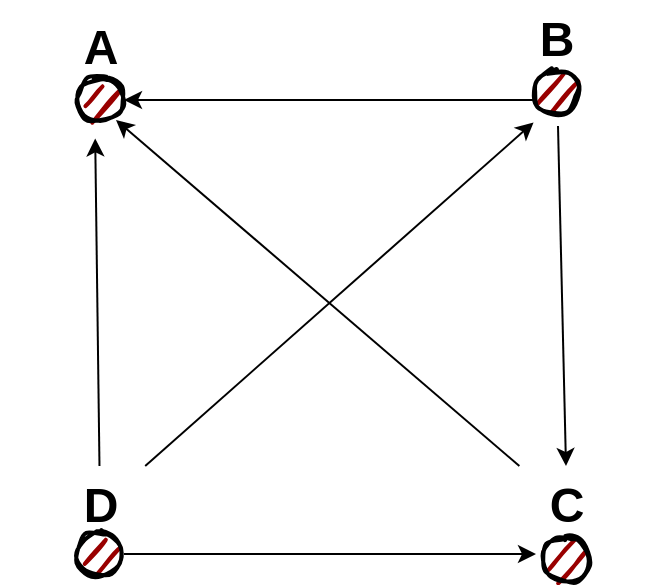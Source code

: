 <mxfile version="14.0.5" type="github" pages="2"><diagram id="6a731a19-8d31-9384-78a2-239565b7b9f0" name="Page-1"><mxGraphModel dx="1038" dy="580" grid="0" gridSize="10" guides="1" tooltips="1" connect="1" arrows="1" fold="1" page="0" pageScale="1" pageWidth="1169" pageHeight="827" background="#ffffff" math="0" shadow="0"><root><mxCell id="0"/><mxCell id="1" parent="0"/><mxCell id="AmzimjywWbJEgKi8FA52-1779" value="" style="ellipse;whiteSpace=wrap;html=1;strokeWidth=2;fillWeight=2;hachureGap=8;fillColor=#990000;fillStyle=dots;sketch=1;" parent="1" vertex="1"><mxGeometry x="206" y="365" width="24" height="22" as="geometry"/></mxCell><mxCell id="AmzimjywWbJEgKi8FA52-1780" value="A" style="text;strokeColor=none;fillColor=none;html=1;fontSize=24;fontStyle=1;verticalAlign=middle;align=center;" parent="1" vertex="1"><mxGeometry x="168" y="330" width="100" height="40" as="geometry"/></mxCell><mxCell id="AmzimjywWbJEgKi8FA52-1789" style="edgeStyle=orthogonalEdgeStyle;rounded=0;orthogonalLoop=1;jettySize=auto;html=1;entryX=1;entryY=0.5;entryDx=0;entryDy=0;" parent="1" source="AmzimjywWbJEgKi8FA52-1781" target="AmzimjywWbJEgKi8FA52-1779" edge="1"><mxGeometry relative="1" as="geometry"><Array as="points"><mxPoint x="384" y="376"/><mxPoint x="384" y="376"/></Array></mxGeometry></mxCell><mxCell id="AmzimjywWbJEgKi8FA52-1781" value="" style="ellipse;whiteSpace=wrap;html=1;strokeWidth=2;fillWeight=2;hachureGap=8;fillColor=#990000;fillStyle=dots;sketch=1;" parent="1" vertex="1"><mxGeometry x="434" y="361" width="24" height="22" as="geometry"/></mxCell><mxCell id="AmzimjywWbJEgKi8FA52-1797" style="edgeStyle=none;rounded=0;orthogonalLoop=1;jettySize=auto;html=1;entryX=0.5;entryY=0;entryDx=0;entryDy=0;" parent="1" target="AmzimjywWbJEgKi8FA52-1788" edge="1"><mxGeometry relative="1" as="geometry"><mxPoint x="447" y="389" as="sourcePoint"/></mxGeometry></mxCell><mxCell id="AmzimjywWbJEgKi8FA52-1782" value="B" style="text;strokeColor=none;fillColor=none;html=1;fontSize=24;fontStyle=1;verticalAlign=middle;align=center;" parent="1" vertex="1"><mxGeometry x="396" y="326" width="100" height="40" as="geometry"/></mxCell><mxCell id="AmzimjywWbJEgKi8FA52-1798" style="edgeStyle=none;rounded=0;orthogonalLoop=1;jettySize=auto;html=1;" parent="1" source="AmzimjywWbJEgKi8FA52-1785" edge="1"><mxGeometry relative="1" as="geometry"><mxPoint x="436" y="603" as="targetPoint"/></mxGeometry></mxCell><mxCell id="AmzimjywWbJEgKi8FA52-1785" value="" style="ellipse;whiteSpace=wrap;html=1;strokeWidth=2;fillWeight=2;hachureGap=8;fillColor=#990000;fillStyle=dots;sketch=1;" parent="1" vertex="1"><mxGeometry x="206" y="592" width="24" height="22" as="geometry"/></mxCell><mxCell id="AmzimjywWbJEgKi8FA52-1795" style="edgeStyle=none;rounded=0;orthogonalLoop=1;jettySize=auto;html=1;entryX=0.4;entryY=1.373;entryDx=0;entryDy=0;entryPerimeter=0;" parent="1" source="AmzimjywWbJEgKi8FA52-1786" target="AmzimjywWbJEgKi8FA52-1779" edge="1"><mxGeometry relative="1" as="geometry"/></mxCell><mxCell id="AmzimjywWbJEgKi8FA52-1796" style="edgeStyle=none;rounded=0;orthogonalLoop=1;jettySize=auto;html=1;entryX=0.033;entryY=1.191;entryDx=0;entryDy=0;entryPerimeter=0;" parent="1" source="AmzimjywWbJEgKi8FA52-1786" target="AmzimjywWbJEgKi8FA52-1781" edge="1"><mxGeometry relative="1" as="geometry"/></mxCell><mxCell id="AmzimjywWbJEgKi8FA52-1786" value="D" style="text;strokeColor=none;fillColor=none;html=1;fontSize=24;fontStyle=1;verticalAlign=middle;align=center;" parent="1" vertex="1"><mxGeometry x="168" y="559" width="100" height="40" as="geometry"/></mxCell><mxCell id="AmzimjywWbJEgKi8FA52-1787" value="" style="ellipse;whiteSpace=wrap;html=1;strokeWidth=2;fillWeight=2;hachureGap=8;fillColor=#990000;fillStyle=dots;sketch=1;" parent="1" vertex="1"><mxGeometry x="439" y="595" width="24" height="22" as="geometry"/></mxCell><mxCell id="AmzimjywWbJEgKi8FA52-1794" style="edgeStyle=none;rounded=0;orthogonalLoop=1;jettySize=auto;html=1;" parent="1" source="AmzimjywWbJEgKi8FA52-1788" edge="1"><mxGeometry relative="1" as="geometry"><mxPoint x="226" y="386" as="targetPoint"/></mxGeometry></mxCell><mxCell id="AmzimjywWbJEgKi8FA52-1788" value="C" style="text;strokeColor=none;fillColor=none;html=1;fontSize=24;fontStyle=1;verticalAlign=middle;align=center;" parent="1" vertex="1"><mxGeometry x="401" y="559" width="100" height="40" as="geometry"/></mxCell></root></mxGraphModel></diagram><diagram id="GQlb76S9gdxPagjL7Lrb" name="Page-2"><mxGraphModel dx="1384" dy="773" grid="0" gridSize="10" guides="1" tooltips="1" connect="1" arrows="1" fold="1" page="0" pageScale="1" pageWidth="827" pageHeight="1169" background="#F1FAEE" math="0" shadow="0"><root><mxCell id="FKMa6H55ufQjAWDEaMRz-0"/><mxCell id="FKMa6H55ufQjAWDEaMRz-1" parent="FKMa6H55ufQjAWDEaMRz-0"/><mxCell id="FKMa6H55ufQjAWDEaMRz-2" value="" style="shape=table;html=1;whiteSpace=wrap;startSize=0;container=1;collapsible=0;childLayout=tableLayout;fillColor=#A8DADC;strokeColor=#457B9D;fontColor=#1D3557;" vertex="1" parent="FKMa6H55ufQjAWDEaMRz-1"><mxGeometry x="170" y="160" width="220" height="160" as="geometry"/></mxCell><mxCell id="FKMa6H55ufQjAWDEaMRz-3" value="" style="shape=partialRectangle;html=1;whiteSpace=wrap;collapsible=0;dropTarget=0;pointerEvents=0;fillColor=none;top=0;left=0;bottom=0;right=0;points=[[0,0.5],[1,0.5]];portConstraint=eastwest;strokeColor=#457B9D;fontColor=#1D3557;" vertex="1" parent="FKMa6H55ufQjAWDEaMRz-2"><mxGeometry width="220" height="40" as="geometry"/></mxCell><mxCell id="FKMa6H55ufQjAWDEaMRz-4" value="" style="shape=partialRectangle;html=1;whiteSpace=wrap;connectable=0;fillColor=none;top=0;left=0;bottom=0;right=0;overflow=hidden;strokeColor=#457B9D;fontColor=#1D3557;" vertex="1" parent="FKMa6H55ufQjAWDEaMRz-3"><mxGeometry width="60" height="40" as="geometry"/></mxCell><mxCell id="FKMa6H55ufQjAWDEaMRz-5" value="" style="shape=partialRectangle;html=1;whiteSpace=wrap;connectable=0;fillColor=none;top=0;left=0;bottom=0;right=0;overflow=hidden;strokeColor=#457B9D;fontColor=#1D3557;" vertex="1" parent="FKMa6H55ufQjAWDEaMRz-3"><mxGeometry x="60" width="60" height="40" as="geometry"/></mxCell><mxCell id="FKMa6H55ufQjAWDEaMRz-6" value="" style="shape=partialRectangle;html=1;whiteSpace=wrap;connectable=0;fillColor=none;top=0;left=0;bottom=0;right=0;overflow=hidden;strokeColor=#457B9D;fontColor=#1D3557;" vertex="1" parent="FKMa6H55ufQjAWDEaMRz-3"><mxGeometry x="120" width="100" height="40" as="geometry"/></mxCell><mxCell id="FKMa6H55ufQjAWDEaMRz-7" value="" style="shape=partialRectangle;html=1;whiteSpace=wrap;collapsible=0;dropTarget=0;pointerEvents=0;fillColor=none;top=0;left=0;bottom=0;right=0;points=[[0,0.5],[1,0.5]];portConstraint=eastwest;strokeColor=#457B9D;fontColor=#1D3557;" vertex="1" parent="FKMa6H55ufQjAWDEaMRz-2"><mxGeometry y="40" width="220" height="40" as="geometry"/></mxCell><mxCell id="FKMa6H55ufQjAWDEaMRz-8" value="" style="shape=partialRectangle;html=1;whiteSpace=wrap;connectable=0;fillColor=none;top=0;left=0;bottom=0;right=0;overflow=hidden;strokeColor=#457B9D;fontColor=#1D3557;" vertex="1" parent="FKMa6H55ufQjAWDEaMRz-7"><mxGeometry width="60" height="40" as="geometry"/></mxCell><mxCell id="FKMa6H55ufQjAWDEaMRz-9" value="" style="shape=partialRectangle;html=1;whiteSpace=wrap;connectable=0;fillColor=none;top=0;left=0;bottom=0;right=0;overflow=hidden;strokeColor=#457B9D;fontColor=#1D3557;" vertex="1" parent="FKMa6H55ufQjAWDEaMRz-7"><mxGeometry x="60" width="60" height="40" as="geometry"/></mxCell><mxCell id="FKMa6H55ufQjAWDEaMRz-10" value="" style="shape=partialRectangle;html=1;whiteSpace=wrap;connectable=0;fillColor=none;top=0;left=0;bottom=0;right=0;overflow=hidden;strokeColor=#457B9D;fontColor=#1D3557;" vertex="1" parent="FKMa6H55ufQjAWDEaMRz-7"><mxGeometry x="120" width="100" height="40" as="geometry"/></mxCell><mxCell id="FKMa6H55ufQjAWDEaMRz-11" value="" style="shape=partialRectangle;html=1;whiteSpace=wrap;collapsible=0;dropTarget=0;pointerEvents=0;fillColor=none;top=0;left=0;bottom=0;right=0;points=[[0,0.5],[1,0.5]];portConstraint=eastwest;strokeColor=#457B9D;fontColor=#1D3557;" vertex="1" parent="FKMa6H55ufQjAWDEaMRz-2"><mxGeometry y="80" width="220" height="40" as="geometry"/></mxCell><mxCell id="FKMa6H55ufQjAWDEaMRz-12" value="" style="shape=partialRectangle;html=1;whiteSpace=wrap;connectable=0;fillColor=none;top=0;left=0;bottom=0;right=0;overflow=hidden;strokeColor=#457B9D;fontColor=#1D3557;" vertex="1" parent="FKMa6H55ufQjAWDEaMRz-11"><mxGeometry width="60" height="40" as="geometry"/></mxCell><mxCell id="FKMa6H55ufQjAWDEaMRz-13" value="" style="shape=partialRectangle;html=1;whiteSpace=wrap;connectable=0;fillColor=none;top=0;left=0;bottom=0;right=0;overflow=hidden;strokeColor=#457B9D;fontColor=#1D3557;" vertex="1" parent="FKMa6H55ufQjAWDEaMRz-11"><mxGeometry x="60" width="60" height="40" as="geometry"/></mxCell><mxCell id="FKMa6H55ufQjAWDEaMRz-14" value="" style="shape=partialRectangle;html=1;whiteSpace=wrap;connectable=0;fillColor=none;top=0;left=0;bottom=0;right=0;overflow=hidden;strokeColor=#457B9D;fontColor=#1D3557;" vertex="1" parent="FKMa6H55ufQjAWDEaMRz-11"><mxGeometry x="120" width="100" height="40" as="geometry"/></mxCell><mxCell id="FKMa6H55ufQjAWDEaMRz-15" style="shape=partialRectangle;html=1;whiteSpace=wrap;collapsible=0;dropTarget=0;pointerEvents=0;fillColor=none;top=0;left=0;bottom=0;right=0;points=[[0,0.5],[1,0.5]];portConstraint=eastwest;strokeColor=#457B9D;fontColor=#1D3557;" vertex="1" parent="FKMa6H55ufQjAWDEaMRz-2"><mxGeometry y="120" width="220" height="40" as="geometry"/></mxCell><mxCell id="FKMa6H55ufQjAWDEaMRz-16" value="" style="shape=partialRectangle;html=1;whiteSpace=wrap;connectable=0;fillColor=none;top=0;left=0;bottom=0;right=0;overflow=hidden;strokeColor=#457B9D;fontColor=#1D3557;" vertex="1" parent="FKMa6H55ufQjAWDEaMRz-15"><mxGeometry width="60" height="40" as="geometry"/></mxCell><mxCell id="FKMa6H55ufQjAWDEaMRz-17" style="shape=partialRectangle;html=1;whiteSpace=wrap;connectable=0;fillColor=none;top=0;left=0;bottom=0;right=0;overflow=hidden;strokeColor=#457B9D;fontColor=#1D3557;" vertex="1" parent="FKMa6H55ufQjAWDEaMRz-15"><mxGeometry x="60" width="60" height="40" as="geometry"/></mxCell><mxCell id="FKMa6H55ufQjAWDEaMRz-18" style="shape=partialRectangle;html=1;whiteSpace=wrap;connectable=0;fillColor=none;top=0;left=0;bottom=0;right=0;overflow=hidden;strokeColor=#457B9D;fontColor=#1D3557;" vertex="1" parent="FKMa6H55ufQjAWDEaMRz-15"><mxGeometry x="120" width="100" height="40" as="geometry"/></mxCell><mxCell id="FKMa6H55ufQjAWDEaMRz-19" value="A" style="text;strokeColor=none;fillColor=none;html=1;fontSize=24;fontStyle=1;verticalAlign=middle;align=center;fontColor=#1D3557;" vertex="1" parent="FKMa6H55ufQjAWDEaMRz-1"><mxGeometry x="150" y="160" width="100" height="40" as="geometry"/></mxCell><mxCell id="FKMa6H55ufQjAWDEaMRz-20" value="B" style="text;strokeColor=none;fillColor=none;html=1;fontSize=24;fontStyle=1;verticalAlign=middle;align=center;fontColor=#1D3557;" vertex="1" parent="FKMa6H55ufQjAWDEaMRz-1"><mxGeometry x="150" y="200" width="100" height="40" as="geometry"/></mxCell><mxCell id="FKMa6H55ufQjAWDEaMRz-21" value="C" style="text;strokeColor=none;fillColor=none;html=1;fontSize=24;fontStyle=1;verticalAlign=middle;align=center;fontColor=#1D3557;" vertex="1" parent="FKMa6H55ufQjAWDEaMRz-1"><mxGeometry x="150" y="240" width="100" height="40" as="geometry"/></mxCell><mxCell id="FKMa6H55ufQjAWDEaMRz-22" value="D" style="text;strokeColor=none;fillColor=none;html=1;fontSize=24;fontStyle=1;verticalAlign=middle;align=center;fontColor=#1D3557;" vertex="1" parent="FKMa6H55ufQjAWDEaMRz-1"><mxGeometry x="150" y="280" width="100" height="40" as="geometry"/></mxCell><mxCell id="FKMa6H55ufQjAWDEaMRz-23" value="1/4" style="text;strokeColor=none;fillColor=none;html=1;fontSize=24;fontStyle=1;verticalAlign=middle;align=center;fontColor=#1D3557;" vertex="1" parent="FKMa6H55ufQjAWDEaMRz-1"><mxGeometry x="210" y="160" width="100" height="40" as="geometry"/></mxCell><mxCell id="FKMa6H55ufQjAWDEaMRz-24" value="1/4" style="text;strokeColor=none;fillColor=none;html=1;fontSize=24;fontStyle=1;verticalAlign=middle;align=center;fontColor=#1D3557;" vertex="1" parent="FKMa6H55ufQjAWDEaMRz-1"><mxGeometry x="210" y="200" width="100" height="40" as="geometry"/></mxCell><mxCell id="FKMa6H55ufQjAWDEaMRz-25" value="1/4" style="text;strokeColor=none;fillColor=none;html=1;fontSize=24;fontStyle=1;verticalAlign=middle;align=center;fontColor=#1D3557;" vertex="1" parent="FKMa6H55ufQjAWDEaMRz-1"><mxGeometry x="210" y="240" width="100" height="40" as="geometry"/></mxCell><mxCell id="FKMa6H55ufQjAWDEaMRz-26" value="1/4" style="text;strokeColor=none;fillColor=none;html=1;fontSize=24;fontStyle=1;verticalAlign=middle;align=center;fontColor=#1D3557;" vertex="1" parent="FKMa6H55ufQjAWDEaMRz-1"><mxGeometry x="210" y="280" width="100" height="40" as="geometry"/></mxCell><mxCell id="FKMa6H55ufQjAWDEaMRz-27" value="nul" style="text;strokeColor=none;fillColor=none;html=1;fontSize=24;fontStyle=1;verticalAlign=middle;align=center;fontColor=#1D3557;" vertex="1" parent="FKMa6H55ufQjAWDEaMRz-1"><mxGeometry x="270" y="160" width="100" height="40" as="geometry"/></mxCell><mxCell id="FKMa6H55ufQjAWDEaMRz-28" value="A,C" style="text;strokeColor=none;fillColor=none;html=1;fontSize=24;fontStyle=1;verticalAlign=middle;align=center;fontColor=#1D3557;" vertex="1" parent="FKMa6H55ufQjAWDEaMRz-1"><mxGeometry x="270" y="200" width="100" height="40" as="geometry"/></mxCell><mxCell id="FKMa6H55ufQjAWDEaMRz-29" value="A" style="text;strokeColor=none;fillColor=none;html=1;fontSize=24;fontStyle=1;verticalAlign=middle;align=center;fontColor=#1D3557;" vertex="1" parent="FKMa6H55ufQjAWDEaMRz-1"><mxGeometry x="270" y="240" width="100" height="40" as="geometry"/></mxCell><mxCell id="FKMa6H55ufQjAWDEaMRz-30" value="A,B,C" style="text;strokeColor=none;fillColor=none;html=1;fontSize=24;fontStyle=1;verticalAlign=middle;align=center;fontColor=#1D3557;" vertex="1" parent="FKMa6H55ufQjAWDEaMRz-1"><mxGeometry x="290" y="280" width="100" height="40" as="geometry"/></mxCell><mxCell id="FKMa6H55ufQjAWDEaMRz-31" value="MAP" style="text;strokeColor=none;fillColor=none;html=1;fontSize=24;fontStyle=1;verticalAlign=middle;align=center;fontColor=#1D3557;" vertex="1" parent="FKMa6H55ufQjAWDEaMRz-1"><mxGeometry x="420" y="60" width="100" height="40" as="geometry"/></mxCell><mxCell id="FKMa6H55ufQjAWDEaMRz-61" value="" style="shape=table;html=1;whiteSpace=wrap;startSize=0;container=1;collapsible=0;childLayout=tableLayout;fillColor=#A8DADC;strokeColor=#457B9D;fontColor=#1D3557;" vertex="1" parent="FKMa6H55ufQjAWDEaMRz-1"><mxGeometry x="530" y="160" width="380" height="323" as="geometry"/></mxCell><mxCell id="FKMa6H55ufQjAWDEaMRz-62" value="" style="shape=partialRectangle;html=1;whiteSpace=wrap;collapsible=0;dropTarget=0;pointerEvents=0;fillColor=none;top=0;left=0;bottom=0;right=0;points=[[0,0.5],[1,0.5]];portConstraint=eastwest;strokeColor=#457B9D;fontColor=#1D3557;" vertex="1" parent="FKMa6H55ufQjAWDEaMRz-61"><mxGeometry width="380" height="47" as="geometry"/></mxCell><mxCell id="FKMa6H55ufQjAWDEaMRz-63" value="" style="shape=partialRectangle;html=1;whiteSpace=wrap;connectable=0;fillColor=none;top=0;left=0;bottom=0;right=0;overflow=hidden;strokeColor=#457B9D;fontColor=#1D3557;" vertex="1" parent="FKMa6H55ufQjAWDEaMRz-62"><mxGeometry width="92" height="47" as="geometry"/></mxCell><mxCell id="FKMa6H55ufQjAWDEaMRz-64" value="" style="shape=partialRectangle;html=1;whiteSpace=wrap;connectable=0;fillColor=none;top=0;left=0;bottom=0;right=0;overflow=hidden;strokeColor=#457B9D;fontColor=#1D3557;" vertex="1" parent="FKMa6H55ufQjAWDEaMRz-62"><mxGeometry x="92" width="288" height="47" as="geometry"/></mxCell><mxCell id="FKMa6H55ufQjAWDEaMRz-74" style="shape=partialRectangle;html=1;whiteSpace=wrap;collapsible=0;dropTarget=0;pointerEvents=0;fillColor=none;top=0;left=0;bottom=0;right=0;points=[[0,0.5],[1,0.5]];portConstraint=eastwest;strokeColor=#457B9D;fontColor=#1D3557;" vertex="1" parent="FKMa6H55ufQjAWDEaMRz-61"><mxGeometry y="47" width="380" height="46" as="geometry"/></mxCell><mxCell id="FKMa6H55ufQjAWDEaMRz-75" style="shape=partialRectangle;html=1;whiteSpace=wrap;connectable=0;fillColor=none;top=0;left=0;bottom=0;right=0;overflow=hidden;strokeColor=#457B9D;fontColor=#1D3557;" vertex="1" parent="FKMa6H55ufQjAWDEaMRz-74"><mxGeometry width="92" height="46" as="geometry"/></mxCell><mxCell id="FKMa6H55ufQjAWDEaMRz-76" style="shape=partialRectangle;html=1;whiteSpace=wrap;connectable=0;fillColor=none;top=0;left=0;bottom=0;right=0;overflow=hidden;strokeColor=#457B9D;fontColor=#1D3557;" vertex="1" parent="FKMa6H55ufQjAWDEaMRz-74"><mxGeometry x="92" width="288" height="46" as="geometry"/></mxCell><mxCell id="FKMa6H55ufQjAWDEaMRz-66" value="" style="shape=partialRectangle;html=1;whiteSpace=wrap;collapsible=0;dropTarget=0;pointerEvents=0;fillColor=none;top=0;left=0;bottom=0;right=0;points=[[0,0.5],[1,0.5]];portConstraint=eastwest;strokeColor=#457B9D;fontColor=#1D3557;" vertex="1" parent="FKMa6H55ufQjAWDEaMRz-61"><mxGeometry y="93" width="380" height="46" as="geometry"/></mxCell><mxCell id="FKMa6H55ufQjAWDEaMRz-67" value="" style="shape=partialRectangle;html=1;whiteSpace=wrap;connectable=0;fillColor=none;top=0;left=0;bottom=0;right=0;overflow=hidden;strokeColor=#457B9D;fontColor=#1D3557;" vertex="1" parent="FKMa6H55ufQjAWDEaMRz-66"><mxGeometry width="92" height="46" as="geometry"/></mxCell><mxCell id="FKMa6H55ufQjAWDEaMRz-68" value="" style="shape=partialRectangle;html=1;whiteSpace=wrap;connectable=0;fillColor=none;top=0;left=0;bottom=0;right=0;overflow=hidden;strokeColor=#457B9D;fontColor=#1D3557;" vertex="1" parent="FKMa6H55ufQjAWDEaMRz-66"><mxGeometry x="92" width="288" height="46" as="geometry"/></mxCell><mxCell id="FKMa6H55ufQjAWDEaMRz-85" style="shape=partialRectangle;html=1;whiteSpace=wrap;collapsible=0;dropTarget=0;pointerEvents=0;fillColor=none;top=0;left=0;bottom=0;right=0;points=[[0,0.5],[1,0.5]];portConstraint=eastwest;strokeColor=#457B9D;fontColor=#1D3557;" vertex="1" parent="FKMa6H55ufQjAWDEaMRz-61"><mxGeometry y="139" width="380" height="46" as="geometry"/></mxCell><mxCell id="FKMa6H55ufQjAWDEaMRz-86" style="shape=partialRectangle;html=1;whiteSpace=wrap;connectable=0;fillColor=none;top=0;left=0;bottom=0;right=0;overflow=hidden;strokeColor=#457B9D;fontColor=#1D3557;" vertex="1" parent="FKMa6H55ufQjAWDEaMRz-85"><mxGeometry width="92" height="46" as="geometry"/></mxCell><mxCell id="FKMa6H55ufQjAWDEaMRz-87" style="shape=partialRectangle;html=1;whiteSpace=wrap;connectable=0;fillColor=none;top=0;left=0;bottom=0;right=0;overflow=hidden;strokeColor=#457B9D;fontColor=#1D3557;" vertex="1" parent="FKMa6H55ufQjAWDEaMRz-85"><mxGeometry x="92" width="288" height="46" as="geometry"/></mxCell><mxCell id="FKMa6H55ufQjAWDEaMRz-88" style="shape=partialRectangle;html=1;whiteSpace=wrap;collapsible=0;dropTarget=0;pointerEvents=0;fillColor=none;top=0;left=0;bottom=0;right=0;points=[[0,0.5],[1,0.5]];portConstraint=eastwest;strokeColor=#457B9D;fontColor=#1D3557;" vertex="1" parent="FKMa6H55ufQjAWDEaMRz-61"><mxGeometry y="185" width="380" height="46" as="geometry"/></mxCell><mxCell id="FKMa6H55ufQjAWDEaMRz-89" style="shape=partialRectangle;html=1;whiteSpace=wrap;connectable=0;fillColor=none;top=0;left=0;bottom=0;right=0;overflow=hidden;strokeColor=#457B9D;fontColor=#1D3557;" vertex="1" parent="FKMa6H55ufQjAWDEaMRz-88"><mxGeometry width="92" height="46" as="geometry"/></mxCell><mxCell id="FKMa6H55ufQjAWDEaMRz-90" style="shape=partialRectangle;html=1;whiteSpace=wrap;connectable=0;fillColor=none;top=0;left=0;bottom=0;right=0;overflow=hidden;strokeColor=#457B9D;fontColor=#1D3557;" vertex="1" parent="FKMa6H55ufQjAWDEaMRz-88"><mxGeometry x="92" width="288" height="46" as="geometry"/></mxCell><mxCell id="FKMa6H55ufQjAWDEaMRz-96" style="shape=partialRectangle;html=1;whiteSpace=wrap;collapsible=0;dropTarget=0;pointerEvents=0;fillColor=none;top=0;left=0;bottom=0;right=0;points=[[0,0.5],[1,0.5]];portConstraint=eastwest;strokeColor=#457B9D;fontColor=#1D3557;" vertex="1" parent="FKMa6H55ufQjAWDEaMRz-61"><mxGeometry y="231" width="380" height="46" as="geometry"/></mxCell><mxCell id="FKMa6H55ufQjAWDEaMRz-97" style="shape=partialRectangle;html=1;whiteSpace=wrap;connectable=0;fillColor=none;top=0;left=0;bottom=0;right=0;overflow=hidden;strokeColor=#457B9D;fontColor=#1D3557;" vertex="1" parent="FKMa6H55ufQjAWDEaMRz-96"><mxGeometry width="92" height="46" as="geometry"/></mxCell><mxCell id="FKMa6H55ufQjAWDEaMRz-98" style="shape=partialRectangle;html=1;whiteSpace=wrap;connectable=0;fillColor=none;top=0;left=0;bottom=0;right=0;overflow=hidden;strokeColor=#457B9D;fontColor=#1D3557;" vertex="1" parent="FKMa6H55ufQjAWDEaMRz-96"><mxGeometry x="92" width="288" height="46" as="geometry"/></mxCell><mxCell id="FKMa6H55ufQjAWDEaMRz-99" style="shape=partialRectangle;html=1;whiteSpace=wrap;collapsible=0;dropTarget=0;pointerEvents=0;fillColor=none;top=0;left=0;bottom=0;right=0;points=[[0,0.5],[1,0.5]];portConstraint=eastwest;strokeColor=#457B9D;fontColor=#1D3557;" vertex="1" parent="FKMa6H55ufQjAWDEaMRz-61"><mxGeometry y="277" width="380" height="46" as="geometry"/></mxCell><mxCell id="FKMa6H55ufQjAWDEaMRz-100" style="shape=partialRectangle;html=1;whiteSpace=wrap;connectable=0;fillColor=none;top=0;left=0;bottom=0;right=0;overflow=hidden;strokeColor=#457B9D;fontColor=#1D3557;" vertex="1" parent="FKMa6H55ufQjAWDEaMRz-99"><mxGeometry width="92" height="46" as="geometry"/></mxCell><mxCell id="FKMa6H55ufQjAWDEaMRz-101" style="shape=partialRectangle;html=1;whiteSpace=wrap;connectable=0;fillColor=none;top=0;left=0;bottom=0;right=0;overflow=hidden;strokeColor=#457B9D;fontColor=#1D3557;" vertex="1" parent="FKMa6H55ufQjAWDEaMRz-99"><mxGeometry x="92" width="288" height="46" as="geometry"/></mxCell><mxCell id="FKMa6H55ufQjAWDEaMRz-78" value="key" style="text;strokeColor=none;fillColor=none;html=1;fontSize=24;fontStyle=1;verticalAlign=middle;align=center;fontColor=#1D3557;" vertex="1" parent="FKMa6H55ufQjAWDEaMRz-1"><mxGeometry x="520" y="160" width="100" height="40" as="geometry"/></mxCell><mxCell id="FKMa6H55ufQjAWDEaMRz-79" value="value" style="text;strokeColor=none;fillColor=none;html=1;fontSize=24;fontStyle=1;verticalAlign=middle;align=center;fontColor=#1D3557;" vertex="1" parent="FKMa6H55ufQjAWDEaMRz-1"><mxGeometry x="630" y="160" width="100" height="40" as="geometry"/></mxCell><mxCell id="FKMa6H55ufQjAWDEaMRz-80" value="A" style="text;strokeColor=none;fillColor=none;html=1;fontSize=24;fontStyle=1;verticalAlign=middle;align=center;fontColor=#1D3557;" vertex="1" parent="FKMa6H55ufQjAWDEaMRz-1"><mxGeometry x="520" y="210" width="100" height="40" as="geometry"/></mxCell><mxCell id="FKMa6H55ufQjAWDEaMRz-81" value="(0.85*1/4)*1/2=0.106" style="text;strokeColor=none;fillColor=none;html=1;fontSize=24;fontStyle=1;verticalAlign=middle;align=center;fontColor=#1D3557;" vertex="1" parent="FKMa6H55ufQjAWDEaMRz-1"><mxGeometry x="650" y="210" width="210" height="40" as="geometry"/></mxCell><mxCell id="FKMa6H55ufQjAWDEaMRz-82" value="C" style="text;strokeColor=none;fillColor=none;html=1;fontSize=24;fontStyle=1;verticalAlign=middle;align=center;fontColor=#1D3557;" vertex="1" parent="FKMa6H55ufQjAWDEaMRz-1"><mxGeometry x="520" y="260" width="100" height="40" as="geometry"/></mxCell><mxCell id="FKMa6H55ufQjAWDEaMRz-83" style="shape=partialRectangle;html=1;whiteSpace=wrap;connectable=0;fillColor=none;top=0;left=0;bottom=0;right=0;overflow=hidden;strokeColor=#457B9D;fontColor=#1D3557;" vertex="1" parent="FKMa6H55ufQjAWDEaMRz-1"><mxGeometry x="610" y="254" width="170" height="46" as="geometry"/></mxCell><mxCell id="FKMa6H55ufQjAWDEaMRz-91" style="shape=partialRectangle;html=1;whiteSpace=wrap;collapsible=0;dropTarget=0;pointerEvents=0;fillColor=none;top=0;left=0;bottom=0;right=0;points=[[0,0.5],[1,0.5]];portConstraint=eastwest;strokeColor=#457B9D;fontColor=#1D3557;" vertex="1" parent="FKMa6H55ufQjAWDEaMRz-1"><mxGeometry x="530" y="300" width="250" height="46" as="geometry"/></mxCell><mxCell id="FKMa6H55ufQjAWDEaMRz-92" style="shape=partialRectangle;html=1;whiteSpace=wrap;connectable=0;fillColor=none;top=0;left=0;bottom=0;right=0;overflow=hidden;strokeColor=#457B9D;fontColor=#1D3557;" vertex="1" parent="FKMa6H55ufQjAWDEaMRz-91"><mxGeometry width="80" height="46" as="geometry"/></mxCell><mxCell id="FKMa6H55ufQjAWDEaMRz-93" style="shape=partialRectangle;html=1;whiteSpace=wrap;connectable=0;fillColor=none;top=0;left=0;bottom=0;right=0;overflow=hidden;strokeColor=#457B9D;fontColor=#1D3557;" vertex="1" parent="FKMa6H55ufQjAWDEaMRz-91"><mxGeometry x="80" width="170" height="46" as="geometry"/></mxCell><mxCell id="FKMa6H55ufQjAWDEaMRz-94" value="A" style="text;strokeColor=none;fillColor=none;html=1;fontSize=24;fontStyle=1;verticalAlign=middle;align=center;fontColor=#1D3557;" vertex="1" parent="FKMa6H55ufQjAWDEaMRz-1"><mxGeometry x="520" y="303" width="100" height="40" as="geometry"/></mxCell><mxCell id="FKMa6H55ufQjAWDEaMRz-95" value="(0.85*1/4)*1=0.212" style="text;strokeColor=none;fillColor=none;html=1;fontSize=24;fontStyle=1;verticalAlign=middle;align=center;fontColor=#1D3557;" vertex="1" parent="FKMa6H55ufQjAWDEaMRz-1"><mxGeometry x="690" y="301.5" width="100" height="40" as="geometry"/></mxCell><mxCell id="FKMa6H55ufQjAWDEaMRz-103" style="shape=partialRectangle;html=1;whiteSpace=wrap;collapsible=0;dropTarget=0;pointerEvents=0;fillColor=none;top=0;left=0;bottom=0;right=0;points=[[0,0.5],[1,0.5]];portConstraint=eastwest;strokeColor=#457B9D;fontColor=#1D3557;" vertex="1" parent="FKMa6H55ufQjAWDEaMRz-1"><mxGeometry x="530" y="346" width="250" height="46" as="geometry"/></mxCell><mxCell id="FKMa6H55ufQjAWDEaMRz-104" style="shape=partialRectangle;html=1;whiteSpace=wrap;connectable=0;fillColor=none;top=0;left=0;bottom=0;right=0;overflow=hidden;strokeColor=#457B9D;fontColor=#1D3557;" vertex="1" parent="FKMa6H55ufQjAWDEaMRz-103"><mxGeometry width="80" height="46" as="geometry"/></mxCell><mxCell id="FKMa6H55ufQjAWDEaMRz-105" style="shape=partialRectangle;html=1;whiteSpace=wrap;connectable=0;fillColor=none;top=0;left=0;bottom=0;right=0;overflow=hidden;strokeColor=#457B9D;fontColor=#1D3557;" vertex="1" parent="FKMa6H55ufQjAWDEaMRz-103"><mxGeometry x="80" width="170" height="46" as="geometry"/></mxCell><mxCell id="FKMa6H55ufQjAWDEaMRz-106" value="A" style="text;strokeColor=none;fillColor=none;html=1;fontSize=24;fontStyle=1;verticalAlign=middle;align=center;fontColor=#1D3557;" vertex="1" parent="FKMa6H55ufQjAWDEaMRz-1"><mxGeometry x="520" y="349" width="100" height="40" as="geometry"/></mxCell><mxCell id="FKMa6H55ufQjAWDEaMRz-107" value="(0.85*1/4)*1/3=0.071" style="text;strokeColor=none;fillColor=none;html=1;fontSize=24;fontStyle=1;verticalAlign=middle;align=center;fontColor=#1D3557;" vertex="1" parent="FKMa6H55ufQjAWDEaMRz-1"><mxGeometry x="705" y="349" width="100" height="40" as="geometry"/></mxCell><mxCell id="FKMa6H55ufQjAWDEaMRz-108" style="shape=partialRectangle;html=1;whiteSpace=wrap;collapsible=0;dropTarget=0;pointerEvents=0;fillColor=none;top=0;left=0;bottom=0;right=0;points=[[0,0.5],[1,0.5]];portConstraint=eastwest;strokeColor=#457B9D;fontColor=#1D3557;" vertex="1" parent="FKMa6H55ufQjAWDEaMRz-1"><mxGeometry x="530" y="392" width="250" height="46" as="geometry"/></mxCell><mxCell id="FKMa6H55ufQjAWDEaMRz-109" style="shape=partialRectangle;html=1;whiteSpace=wrap;connectable=0;fillColor=none;top=0;left=0;bottom=0;right=0;overflow=hidden;strokeColor=#457B9D;fontColor=#1D3557;" vertex="1" parent="FKMa6H55ufQjAWDEaMRz-108"><mxGeometry width="80" height="46" as="geometry"/></mxCell><mxCell id="FKMa6H55ufQjAWDEaMRz-110" style="shape=partialRectangle;html=1;whiteSpace=wrap;connectable=0;fillColor=none;top=0;left=0;bottom=0;right=0;overflow=hidden;strokeColor=#457B9D;fontColor=#1D3557;" vertex="1" parent="FKMa6H55ufQjAWDEaMRz-108"><mxGeometry x="80" width="170" height="46" as="geometry"/></mxCell><mxCell id="FKMa6H55ufQjAWDEaMRz-111" style="shape=partialRectangle;html=1;whiteSpace=wrap;collapsible=0;dropTarget=0;pointerEvents=0;fillColor=none;top=0;left=0;bottom=0;right=0;points=[[0,0.5],[1,0.5]];portConstraint=eastwest;strokeColor=#457B9D;fontColor=#1D3557;" vertex="1" parent="FKMa6H55ufQjAWDEaMRz-1"><mxGeometry x="530" y="393" width="250" height="46" as="geometry"/></mxCell><mxCell id="FKMa6H55ufQjAWDEaMRz-112" style="shape=partialRectangle;html=1;whiteSpace=wrap;connectable=0;fillColor=none;top=0;left=0;bottom=0;right=0;overflow=hidden;strokeColor=#457B9D;fontColor=#1D3557;" vertex="1" parent="FKMa6H55ufQjAWDEaMRz-111"><mxGeometry width="80" height="46" as="geometry"/></mxCell><mxCell id="FKMa6H55ufQjAWDEaMRz-113" style="shape=partialRectangle;html=1;whiteSpace=wrap;connectable=0;fillColor=none;top=0;left=0;bottom=0;right=0;overflow=hidden;strokeColor=#457B9D;fontColor=#1D3557;" vertex="1" parent="FKMa6H55ufQjAWDEaMRz-111"><mxGeometry x="80" width="170" height="46" as="geometry"/></mxCell><mxCell id="FKMa6H55ufQjAWDEaMRz-114" value="B" style="text;strokeColor=none;fillColor=none;html=1;fontSize=24;fontStyle=1;verticalAlign=middle;align=center;fontColor=#1D3557;" vertex="1" parent="FKMa6H55ufQjAWDEaMRz-1"><mxGeometry x="520" y="396" width="100" height="40" as="geometry"/></mxCell><mxCell id="FKMa6H55ufQjAWDEaMRz-116" style="shape=partialRectangle;html=1;whiteSpace=wrap;collapsible=0;dropTarget=0;pointerEvents=0;fillColor=none;top=0;left=0;bottom=0;right=0;points=[[0,0.5],[1,0.5]];portConstraint=eastwest;strokeColor=#457B9D;fontColor=#1D3557;" vertex="1" parent="FKMa6H55ufQjAWDEaMRz-1"><mxGeometry x="530" y="436" width="250" height="46" as="geometry"/></mxCell><mxCell id="FKMa6H55ufQjAWDEaMRz-117" style="shape=partialRectangle;html=1;whiteSpace=wrap;connectable=0;fillColor=none;top=0;left=0;bottom=0;right=0;overflow=hidden;strokeColor=#457B9D;fontColor=#1D3557;" vertex="1" parent="FKMa6H55ufQjAWDEaMRz-116"><mxGeometry width="80" height="46" as="geometry"/></mxCell><mxCell id="FKMa6H55ufQjAWDEaMRz-118" style="shape=partialRectangle;html=1;whiteSpace=wrap;connectable=0;fillColor=none;top=0;left=0;bottom=0;right=0;overflow=hidden;strokeColor=#457B9D;fontColor=#1D3557;" vertex="1" parent="FKMa6H55ufQjAWDEaMRz-116"><mxGeometry x="80" width="170" height="46" as="geometry"/></mxCell><mxCell id="FKMa6H55ufQjAWDEaMRz-119" style="shape=partialRectangle;html=1;whiteSpace=wrap;collapsible=0;dropTarget=0;pointerEvents=0;fillColor=none;top=0;left=0;bottom=0;right=0;points=[[0,0.5],[1,0.5]];portConstraint=eastwest;strokeColor=#457B9D;fontColor=#1D3557;" vertex="1" parent="FKMa6H55ufQjAWDEaMRz-1"><mxGeometry x="530" y="437" width="250" height="46" as="geometry"/></mxCell><mxCell id="FKMa6H55ufQjAWDEaMRz-120" style="shape=partialRectangle;html=1;whiteSpace=wrap;connectable=0;fillColor=none;top=0;left=0;bottom=0;right=0;overflow=hidden;strokeColor=#457B9D;fontColor=#1D3557;" vertex="1" parent="FKMa6H55ufQjAWDEaMRz-119"><mxGeometry width="80" height="46" as="geometry"/></mxCell><mxCell id="FKMa6H55ufQjAWDEaMRz-121" style="shape=partialRectangle;html=1;whiteSpace=wrap;connectable=0;fillColor=none;top=0;left=0;bottom=0;right=0;overflow=hidden;strokeColor=#457B9D;fontColor=#1D3557;" vertex="1" parent="FKMa6H55ufQjAWDEaMRz-119"><mxGeometry x="80" width="170" height="46" as="geometry"/></mxCell><mxCell id="FKMa6H55ufQjAWDEaMRz-122" value="C" style="text;strokeColor=none;fillColor=none;html=1;fontSize=24;fontStyle=1;verticalAlign=middle;align=center;fontColor=#1D3557;" vertex="1" parent="FKMa6H55ufQjAWDEaMRz-1"><mxGeometry x="520" y="440" width="100" height="40" as="geometry"/></mxCell><mxCell id="FKMa6H55ufQjAWDEaMRz-124" value="(0.85*1/4)*1/2=0.106" style="text;strokeColor=none;fillColor=none;html=1;fontSize=24;fontStyle=1;verticalAlign=middle;align=center;fontColor=#1D3557;" vertex="1" parent="FKMa6H55ufQjAWDEaMRz-1"><mxGeometry x="650" y="254" width="210" height="40" as="geometry"/></mxCell><mxCell id="FKMa6H55ufQjAWDEaMRz-125" value="(0.85*1/4)*1/3=0.071" style="text;strokeColor=none;fillColor=none;html=1;fontSize=24;fontStyle=1;verticalAlign=middle;align=center;fontColor=#1D3557;" vertex="1" parent="FKMa6H55ufQjAWDEaMRz-1"><mxGeometry x="705" y="392" width="100" height="40" as="geometry"/></mxCell><mxCell id="FKMa6H55ufQjAWDEaMRz-126" value="(0.85*1/4)*1/3=0.071" style="text;strokeColor=none;fillColor=none;html=1;fontSize=24;fontStyle=1;verticalAlign=middle;align=center;fontColor=#1D3557;" vertex="1" parent="FKMa6H55ufQjAWDEaMRz-1"><mxGeometry x="705" y="440" width="100" height="40" as="geometry"/></mxCell><mxCell id="FKMa6H55ufQjAWDEaMRz-182" value="" style="shape=table;html=1;whiteSpace=wrap;startSize=0;container=1;collapsible=0;childLayout=tableLayout;fillColor=#A8DADC;strokeColor=#457B9D;fontColor=#1D3557;" vertex="1" parent="FKMa6H55ufQjAWDEaMRz-1"><mxGeometry x="1020" y="160" width="390" height="200" as="geometry"/></mxCell><mxCell id="FKMa6H55ufQjAWDEaMRz-183" value="" style="shape=partialRectangle;html=1;whiteSpace=wrap;collapsible=0;dropTarget=0;pointerEvents=0;fillColor=none;top=0;left=0;bottom=0;right=0;points=[[0,0.5],[1,0.5]];portConstraint=eastwest;strokeColor=#457B9D;fontColor=#1D3557;" vertex="1" parent="FKMa6H55ufQjAWDEaMRz-182"><mxGeometry width="390" height="40" as="geometry"/></mxCell><mxCell id="FKMa6H55ufQjAWDEaMRz-184" value="" style="shape=partialRectangle;html=1;whiteSpace=wrap;connectable=0;fillColor=none;top=0;left=0;bottom=0;right=0;overflow=hidden;strokeColor=#457B9D;fontColor=#1D3557;" vertex="1" parent="FKMa6H55ufQjAWDEaMRz-183"><mxGeometry width="81" height="40" as="geometry"/></mxCell><mxCell id="FKMa6H55ufQjAWDEaMRz-185" value="" style="shape=partialRectangle;html=1;whiteSpace=wrap;connectable=0;fillColor=none;top=0;left=0;bottom=0;right=0;overflow=hidden;strokeColor=#457B9D;fontColor=#1D3557;" vertex="1" parent="FKMa6H55ufQjAWDEaMRz-183"><mxGeometry x="81" width="309" height="40" as="geometry"/></mxCell><mxCell id="FKMa6H55ufQjAWDEaMRz-187" value="" style="shape=partialRectangle;html=1;whiteSpace=wrap;collapsible=0;dropTarget=0;pointerEvents=0;fillColor=none;top=0;left=0;bottom=0;right=0;points=[[0,0.5],[1,0.5]];portConstraint=eastwest;strokeColor=#457B9D;fontColor=#1D3557;" vertex="1" parent="FKMa6H55ufQjAWDEaMRz-182"><mxGeometry y="40" width="390" height="40" as="geometry"/></mxCell><mxCell id="FKMa6H55ufQjAWDEaMRz-188" value="" style="shape=partialRectangle;html=1;whiteSpace=wrap;connectable=0;fillColor=none;top=0;left=0;bottom=0;right=0;overflow=hidden;strokeColor=#457B9D;fontColor=#1D3557;" vertex="1" parent="FKMa6H55ufQjAWDEaMRz-187"><mxGeometry width="81" height="40" as="geometry"/></mxCell><mxCell id="FKMa6H55ufQjAWDEaMRz-189" value="" style="shape=partialRectangle;html=1;whiteSpace=wrap;connectable=0;fillColor=none;top=0;left=0;bottom=0;right=0;overflow=hidden;strokeColor=#457B9D;fontColor=#1D3557;" vertex="1" parent="FKMa6H55ufQjAWDEaMRz-187"><mxGeometry x="81" width="309" height="40" as="geometry"/></mxCell><mxCell id="FKMa6H55ufQjAWDEaMRz-191" value="" style="shape=partialRectangle;html=1;whiteSpace=wrap;collapsible=0;dropTarget=0;pointerEvents=0;fillColor=none;top=0;left=0;bottom=0;right=0;points=[[0,0.5],[1,0.5]];portConstraint=eastwest;strokeColor=#457B9D;fontColor=#1D3557;" vertex="1" parent="FKMa6H55ufQjAWDEaMRz-182"><mxGeometry y="80" width="390" height="40" as="geometry"/></mxCell><mxCell id="FKMa6H55ufQjAWDEaMRz-192" value="" style="shape=partialRectangle;html=1;whiteSpace=wrap;connectable=0;fillColor=none;top=0;left=0;bottom=0;right=0;overflow=hidden;strokeColor=#457B9D;fontColor=#1D3557;" vertex="1" parent="FKMa6H55ufQjAWDEaMRz-191"><mxGeometry width="81" height="40" as="geometry"/></mxCell><mxCell id="FKMa6H55ufQjAWDEaMRz-193" value="" style="shape=partialRectangle;html=1;whiteSpace=wrap;connectable=0;fillColor=none;top=0;left=0;bottom=0;right=0;overflow=hidden;strokeColor=#457B9D;fontColor=#1D3557;" vertex="1" parent="FKMa6H55ufQjAWDEaMRz-191"><mxGeometry x="81" width="309" height="40" as="geometry"/></mxCell><mxCell id="FKMa6H55ufQjAWDEaMRz-200" style="shape=partialRectangle;html=1;whiteSpace=wrap;collapsible=0;dropTarget=0;pointerEvents=0;fillColor=none;top=0;left=0;bottom=0;right=0;points=[[0,0.5],[1,0.5]];portConstraint=eastwest;strokeColor=#457B9D;fontColor=#1D3557;" vertex="1" parent="FKMa6H55ufQjAWDEaMRz-182"><mxGeometry y="120" width="390" height="40" as="geometry"/></mxCell><mxCell id="FKMa6H55ufQjAWDEaMRz-201" style="shape=partialRectangle;html=1;whiteSpace=wrap;connectable=0;fillColor=none;top=0;left=0;bottom=0;right=0;overflow=hidden;strokeColor=#457B9D;fontColor=#1D3557;" vertex="1" parent="FKMa6H55ufQjAWDEaMRz-200"><mxGeometry width="81" height="40" as="geometry"/></mxCell><mxCell id="FKMa6H55ufQjAWDEaMRz-202" value="" style="shape=partialRectangle;html=1;whiteSpace=wrap;connectable=0;fillColor=none;top=0;left=0;bottom=0;right=0;overflow=hidden;strokeColor=#457B9D;fontColor=#1D3557;" vertex="1" parent="FKMa6H55ufQjAWDEaMRz-200"><mxGeometry x="81" width="309" height="40" as="geometry"/></mxCell><mxCell id="FKMa6H55ufQjAWDEaMRz-213" style="shape=partialRectangle;html=1;whiteSpace=wrap;collapsible=0;dropTarget=0;pointerEvents=0;fillColor=none;top=0;left=0;bottom=0;right=0;points=[[0,0.5],[1,0.5]];portConstraint=eastwest;strokeColor=#457B9D;fontColor=#1D3557;" vertex="1" parent="FKMa6H55ufQjAWDEaMRz-182"><mxGeometry y="160" width="390" height="40" as="geometry"/></mxCell><mxCell id="FKMa6H55ufQjAWDEaMRz-214" style="shape=partialRectangle;html=1;whiteSpace=wrap;connectable=0;fillColor=none;top=0;left=0;bottom=0;right=0;overflow=hidden;strokeColor=#457B9D;fontColor=#1D3557;" vertex="1" parent="FKMa6H55ufQjAWDEaMRz-213"><mxGeometry width="81" height="40" as="geometry"/></mxCell><mxCell id="FKMa6H55ufQjAWDEaMRz-215" style="shape=partialRectangle;html=1;whiteSpace=wrap;connectable=0;fillColor=none;top=0;left=0;bottom=0;right=0;overflow=hidden;strokeColor=#457B9D;fontColor=#1D3557;" vertex="1" parent="FKMa6H55ufQjAWDEaMRz-213"><mxGeometry x="81" width="309" height="40" as="geometry"/></mxCell><mxCell id="FKMa6H55ufQjAWDEaMRz-195" value="key" style="text;strokeColor=none;fillColor=none;html=1;fontSize=24;fontStyle=1;verticalAlign=middle;align=center;fontColor=#1D3557;" vertex="1" parent="FKMa6H55ufQjAWDEaMRz-1"><mxGeometry x="1000" y="160" width="100" height="40" as="geometry"/></mxCell><mxCell id="FKMa6H55ufQjAWDEaMRz-196" value="value" style="text;strokeColor=none;fillColor=none;html=1;fontSize=24;fontStyle=1;verticalAlign=middle;align=center;fontColor=#1D3557;" vertex="1" parent="FKMa6H55ufQjAWDEaMRz-1"><mxGeometry x="1100" y="160" width="100" height="40" as="geometry"/></mxCell><mxCell id="FKMa6H55ufQjAWDEaMRz-197" value="A" style="text;strokeColor=none;fillColor=none;html=1;fontSize=24;fontStyle=1;verticalAlign=middle;align=center;fontColor=#1D3557;" vertex="1" parent="FKMa6H55ufQjAWDEaMRz-1"><mxGeometry x="1000" y="200" width="100" height="40" as="geometry"/></mxCell><mxCell id="FKMa6H55ufQjAWDEaMRz-198" value="B" style="text;strokeColor=none;fillColor=none;html=1;fontSize=24;fontStyle=1;verticalAlign=middle;align=center;fontColor=#1D3557;" vertex="1" parent="FKMa6H55ufQjAWDEaMRz-1"><mxGeometry x="1000" y="240" width="100" height="40" as="geometry"/></mxCell><mxCell id="FKMa6H55ufQjAWDEaMRz-199" value="C" style="text;strokeColor=none;fillColor=none;html=1;fontSize=24;fontStyle=1;verticalAlign=middle;align=center;fontColor=#1D3557;" vertex="1" parent="FKMa6H55ufQjAWDEaMRz-1"><mxGeometry x="1000" y="280" width="100" height="40" as="geometry"/></mxCell><mxCell id="FKMa6H55ufQjAWDEaMRz-203" value="0.39+0.15*1/4=0.427" style="text;strokeColor=none;fillColor=none;html=1;fontSize=24;fontStyle=1;verticalAlign=middle;align=center;fontColor=#1D3557;" vertex="1" parent="FKMa6H55ufQjAWDEaMRz-1"><mxGeometry x="1210" y="200" width="100" height="40" as="geometry"/></mxCell><mxCell id="FKMa6H55ufQjAWDEaMRz-204" value="Reduce" style="text;strokeColor=none;fillColor=none;html=1;fontSize=24;fontStyle=1;verticalAlign=middle;align=center;fontColor=#1D3557;" vertex="1" parent="FKMa6H55ufQjAWDEaMRz-1"><mxGeometry x="900" y="60" width="100" height="40" as="geometry"/></mxCell><mxCell id="FKMa6H55ufQjAWDEaMRz-206" value="0.071+0.15*1/4=0.108" style="text;strokeColor=none;fillColor=none;html=1;fontSize=24;fontStyle=1;verticalAlign=middle;align=center;fontColor=#1D3557;" vertex="1" parent="FKMa6H55ufQjAWDEaMRz-1"><mxGeometry x="1210" y="240" width="100" height="40" as="geometry"/></mxCell><mxCell id="FKMa6H55ufQjAWDEaMRz-210" value="0.177+0.15*1/4=0.215" style="text;strokeColor=none;fillColor=none;html=1;fontSize=24;fontStyle=1;verticalAlign=middle;align=center;fontColor=#1D3557;" vertex="1" parent="FKMa6H55ufQjAWDEaMRz-1"><mxGeometry x="1210" y="280" width="100" height="40" as="geometry"/></mxCell><mxCell id="FKMa6H55ufQjAWDEaMRz-216" value="D" style="text;strokeColor=none;fillColor=none;html=1;fontSize=24;fontStyle=1;verticalAlign=middle;align=center;fontColor=#1D3557;" vertex="1" parent="FKMa6H55ufQjAWDEaMRz-1"><mxGeometry x="1000" y="320" width="100" height="40" as="geometry"/></mxCell><mxCell id="FKMa6H55ufQjAWDEaMRz-217" value="0.15*1/4=0.037" style="text;strokeColor=none;fillColor=none;html=1;fontSize=24;fontStyle=1;verticalAlign=middle;align=center;fontColor=#1D3557;" vertex="1" parent="FKMa6H55ufQjAWDEaMRz-1"><mxGeometry x="1210" y="320" width="100" height="40" as="geometry"/></mxCell><mxCell id="FKMa6H55ufQjAWDEaMRz-218" value="" style="shape=flexArrow;endArrow=classic;html=1;labelBackgroundColor=#F1FAEE;strokeColor=#457B9D;fontColor=#1D3557;" edge="1" parent="FKMa6H55ufQjAWDEaMRz-1"><mxGeometry width="50" height="50" relative="1" as="geometry"><mxPoint x="420" y="180" as="sourcePoint"/><mxPoint x="500" y="180" as="targetPoint"/></mxGeometry></mxCell><mxCell id="FKMa6H55ufQjAWDEaMRz-219" value="" style="shape=flexArrow;endArrow=classic;html=1;labelBackgroundColor=#F1FAEE;strokeColor=#457B9D;fontColor=#1D3557;" edge="1" parent="FKMa6H55ufQjAWDEaMRz-1"><mxGeometry width="50" height="50" relative="1" as="geometry"><mxPoint x="930" y="170" as="sourcePoint"/><mxPoint x="1010" y="170" as="targetPoint"/></mxGeometry></mxCell></root></mxGraphModel></diagram></mxfile>
